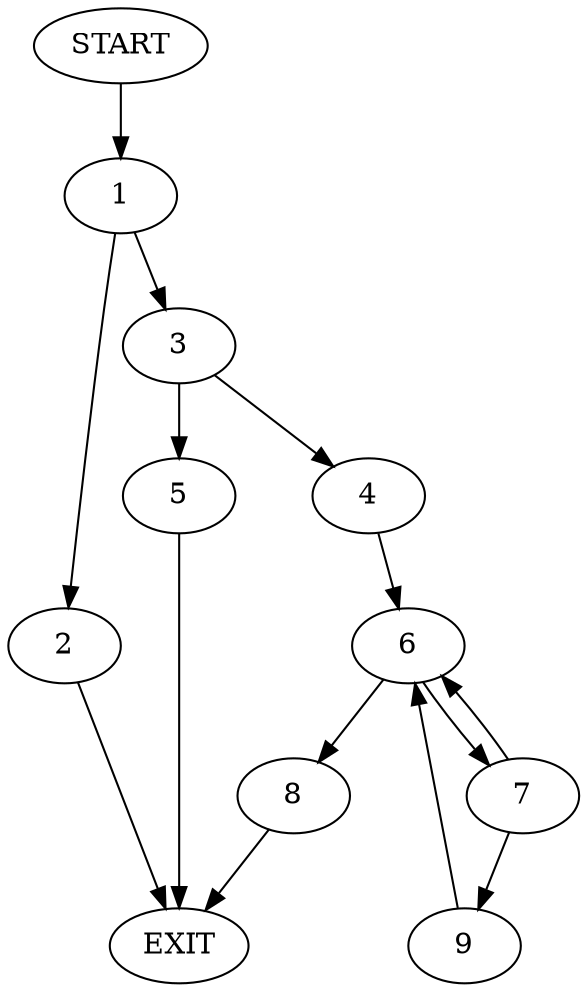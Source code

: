 digraph {
0 [label="START"]
10 [label="EXIT"]
0 -> 1
1 -> 2
1 -> 3
3 -> 4
3 -> 5
2 -> 10
4 -> 6
5 -> 10
6 -> 7
6 -> 8
8 -> 10
7 -> 9
7 -> 6
9 -> 6
}
